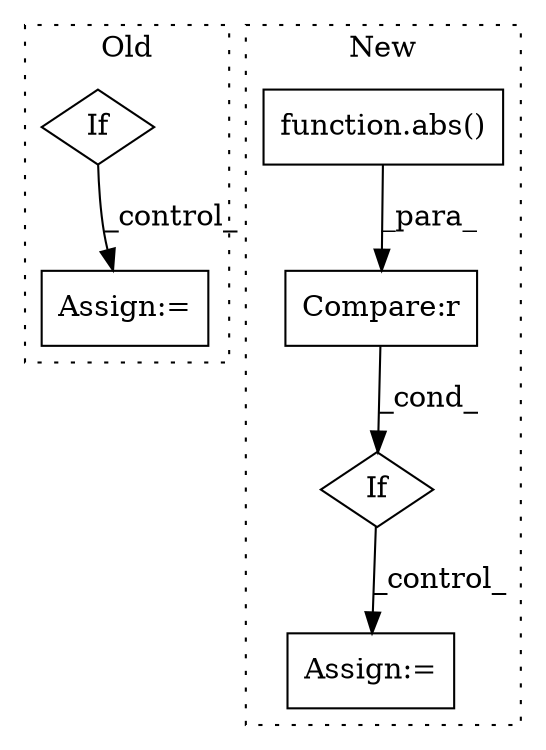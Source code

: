 digraph G {
subgraph cluster0 {
1 [label="If" a="96" s="2599" l="3" shape="diamond"];
3 [label="Assign:=" a="68" s="2719" l="3" shape="box"];
label = "Old";
style="dotted";
}
subgraph cluster1 {
2 [label="function.abs()" a="75" s="3152,3177" l="4,1" shape="box"];
4 [label="If" a="96" s="3114" l="3" shape="diamond"];
5 [label="Compare:r" a="40" s="3152" l="36" shape="box"];
6 [label="Assign:=" a="68" s="3260" l="4" shape="box"];
label = "New";
style="dotted";
}
1 -> 3 [label="_control_"];
2 -> 5 [label="_para_"];
4 -> 6 [label="_control_"];
5 -> 4 [label="_cond_"];
}